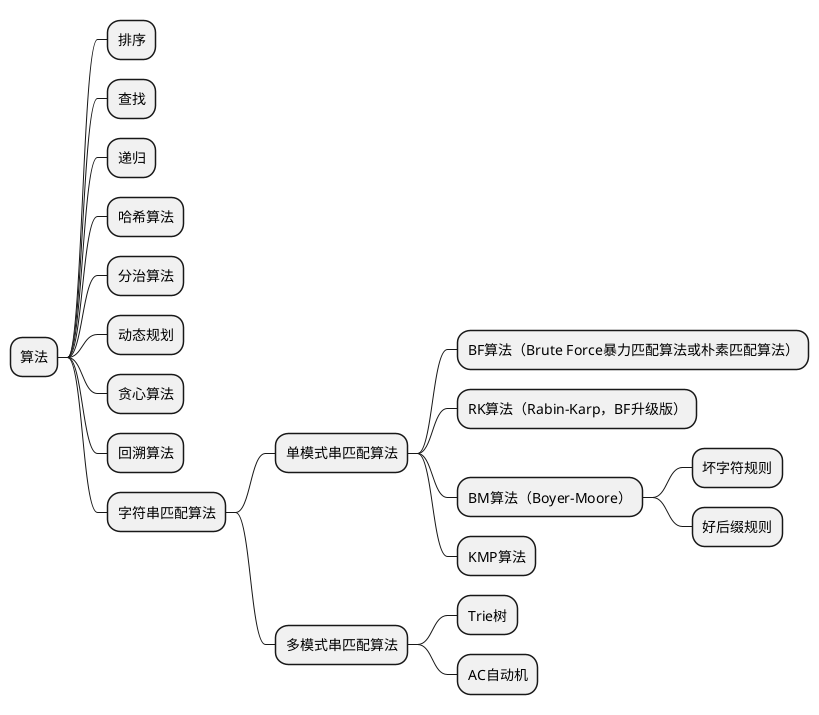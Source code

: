 @startmindmap
* 算法
** 排序
** 查找
** 递归
** 哈希算法
** 分治算法
** 动态规划
** 贪心算法
** 回溯算法
** 字符串匹配算法
*** 单模式串匹配算法
**** BF算法（Brute Force暴力匹配算法或朴素匹配算法）
**** RK算法（Rabin-Karp，BF升级版）
**** BM算法（Boyer-Moore）
***** 坏字符规则
***** 好后缀规则
**** KMP算法
*** 多模式串匹配算法
**** Trie树
**** AC自动机
@endmindmap